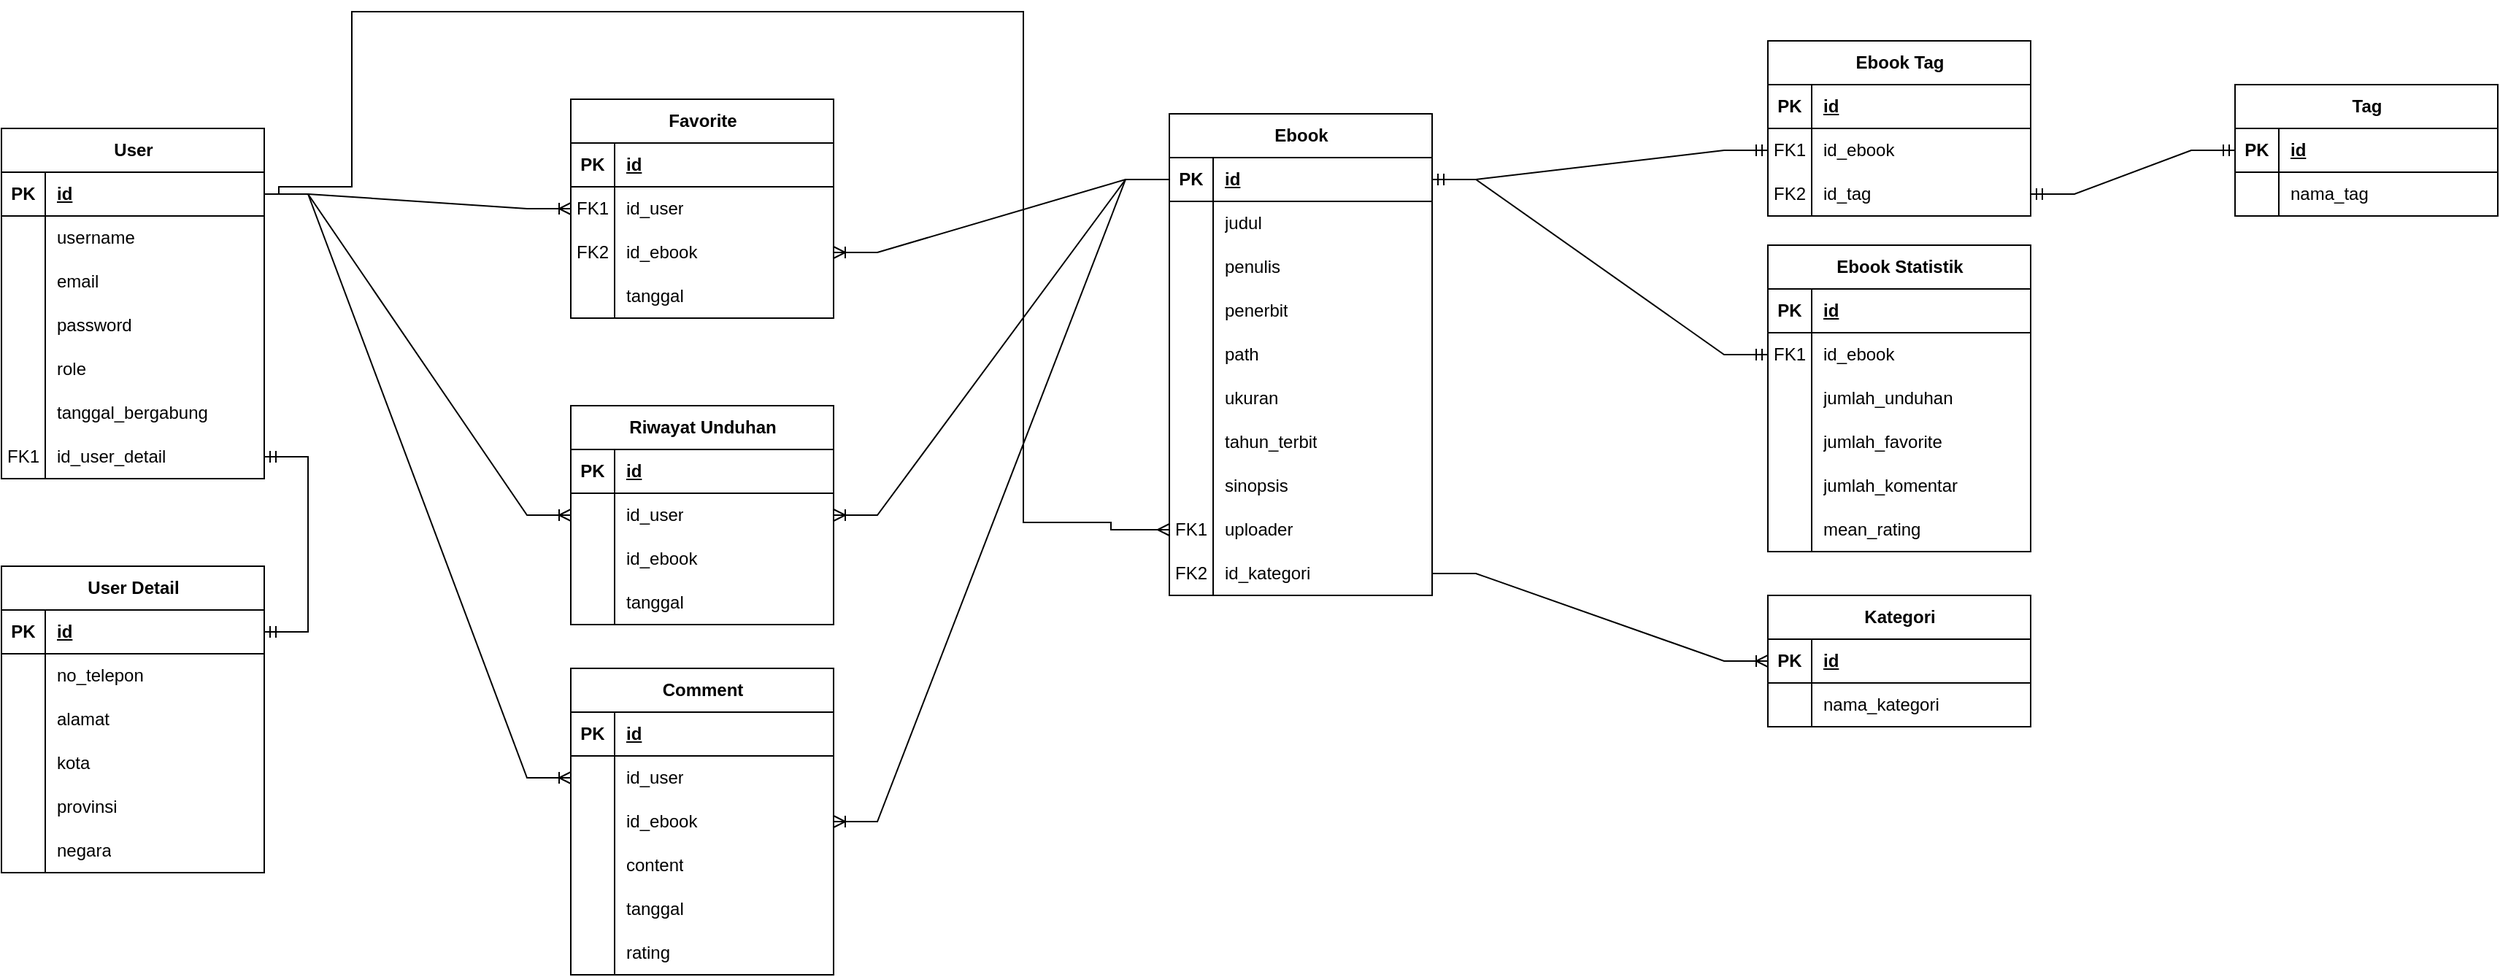 <mxfile version="24.2.1" type="github">
  <diagram id="R2lEEEUBdFMjLlhIrx00" name="Page-1">
    <mxGraphModel dx="2736" dy="903" grid="1" gridSize="10" guides="1" tooltips="1" connect="1" arrows="1" fold="1" page="1" pageScale="1" pageWidth="850" pageHeight="1100" math="0" shadow="0" extFonts="Permanent Marker^https://fonts.googleapis.com/css?family=Permanent+Marker">
      <root>
        <mxCell id="0" />
        <mxCell id="1" parent="0" />
        <mxCell id="48xIx6ejgMa-av1UQ_Za-1" value="Ebook" style="shape=table;startSize=30;container=1;collapsible=1;childLayout=tableLayout;fixedRows=1;rowLines=0;fontStyle=1;align=center;resizeLast=1;html=1;" parent="1" vertex="1">
          <mxGeometry x="350" y="240" width="180" height="330" as="geometry">
            <mxRectangle x="180" y="420" width="70" height="30" as="alternateBounds" />
          </mxGeometry>
        </mxCell>
        <mxCell id="48xIx6ejgMa-av1UQ_Za-2" value="" style="shape=tableRow;horizontal=0;startSize=0;swimlaneHead=0;swimlaneBody=0;fillColor=none;collapsible=0;dropTarget=0;points=[[0,0.5],[1,0.5]];portConstraint=eastwest;top=0;left=0;right=0;bottom=1;" parent="48xIx6ejgMa-av1UQ_Za-1" vertex="1">
          <mxGeometry y="30" width="180" height="30" as="geometry" />
        </mxCell>
        <mxCell id="48xIx6ejgMa-av1UQ_Za-3" value="PK" style="shape=partialRectangle;connectable=0;fillColor=none;top=0;left=0;bottom=0;right=0;fontStyle=1;overflow=hidden;whiteSpace=wrap;html=1;" parent="48xIx6ejgMa-av1UQ_Za-2" vertex="1">
          <mxGeometry width="30" height="30" as="geometry">
            <mxRectangle width="30" height="30" as="alternateBounds" />
          </mxGeometry>
        </mxCell>
        <mxCell id="48xIx6ejgMa-av1UQ_Za-4" value="id" style="shape=partialRectangle;connectable=0;fillColor=none;top=0;left=0;bottom=0;right=0;align=left;spacingLeft=6;fontStyle=5;overflow=hidden;whiteSpace=wrap;html=1;" parent="48xIx6ejgMa-av1UQ_Za-2" vertex="1">
          <mxGeometry x="30" width="150" height="30" as="geometry">
            <mxRectangle width="150" height="30" as="alternateBounds" />
          </mxGeometry>
        </mxCell>
        <mxCell id="48xIx6ejgMa-av1UQ_Za-5" value="" style="shape=tableRow;horizontal=0;startSize=0;swimlaneHead=0;swimlaneBody=0;fillColor=none;collapsible=0;dropTarget=0;points=[[0,0.5],[1,0.5]];portConstraint=eastwest;top=0;left=0;right=0;bottom=0;" parent="48xIx6ejgMa-av1UQ_Za-1" vertex="1">
          <mxGeometry y="60" width="180" height="30" as="geometry" />
        </mxCell>
        <mxCell id="48xIx6ejgMa-av1UQ_Za-6" value="" style="shape=partialRectangle;connectable=0;fillColor=none;top=0;left=0;bottom=0;right=0;editable=1;overflow=hidden;whiteSpace=wrap;html=1;" parent="48xIx6ejgMa-av1UQ_Za-5" vertex="1">
          <mxGeometry width="30" height="30" as="geometry">
            <mxRectangle width="30" height="30" as="alternateBounds" />
          </mxGeometry>
        </mxCell>
        <mxCell id="48xIx6ejgMa-av1UQ_Za-7" value="judul" style="shape=partialRectangle;connectable=0;fillColor=none;top=0;left=0;bottom=0;right=0;align=left;spacingLeft=6;overflow=hidden;whiteSpace=wrap;html=1;" parent="48xIx6ejgMa-av1UQ_Za-5" vertex="1">
          <mxGeometry x="30" width="150" height="30" as="geometry">
            <mxRectangle width="150" height="30" as="alternateBounds" />
          </mxGeometry>
        </mxCell>
        <mxCell id="48xIx6ejgMa-av1UQ_Za-8" value="" style="shape=tableRow;horizontal=0;startSize=0;swimlaneHead=0;swimlaneBody=0;fillColor=none;collapsible=0;dropTarget=0;points=[[0,0.5],[1,0.5]];portConstraint=eastwest;top=0;left=0;right=0;bottom=0;" parent="48xIx6ejgMa-av1UQ_Za-1" vertex="1">
          <mxGeometry y="90" width="180" height="30" as="geometry" />
        </mxCell>
        <mxCell id="48xIx6ejgMa-av1UQ_Za-9" value="" style="shape=partialRectangle;connectable=0;fillColor=none;top=0;left=0;bottom=0;right=0;editable=1;overflow=hidden;whiteSpace=wrap;html=1;" parent="48xIx6ejgMa-av1UQ_Za-8" vertex="1">
          <mxGeometry width="30" height="30" as="geometry">
            <mxRectangle width="30" height="30" as="alternateBounds" />
          </mxGeometry>
        </mxCell>
        <mxCell id="48xIx6ejgMa-av1UQ_Za-10" value="penulis" style="shape=partialRectangle;connectable=0;fillColor=none;top=0;left=0;bottom=0;right=0;align=left;spacingLeft=6;overflow=hidden;whiteSpace=wrap;html=1;" parent="48xIx6ejgMa-av1UQ_Za-8" vertex="1">
          <mxGeometry x="30" width="150" height="30" as="geometry">
            <mxRectangle width="150" height="30" as="alternateBounds" />
          </mxGeometry>
        </mxCell>
        <mxCell id="48xIx6ejgMa-av1UQ_Za-11" value="" style="shape=tableRow;horizontal=0;startSize=0;swimlaneHead=0;swimlaneBody=0;fillColor=none;collapsible=0;dropTarget=0;points=[[0,0.5],[1,0.5]];portConstraint=eastwest;top=0;left=0;right=0;bottom=0;" parent="48xIx6ejgMa-av1UQ_Za-1" vertex="1">
          <mxGeometry y="120" width="180" height="30" as="geometry" />
        </mxCell>
        <mxCell id="48xIx6ejgMa-av1UQ_Za-12" value="" style="shape=partialRectangle;connectable=0;fillColor=none;top=0;left=0;bottom=0;right=0;editable=1;overflow=hidden;whiteSpace=wrap;html=1;" parent="48xIx6ejgMa-av1UQ_Za-11" vertex="1">
          <mxGeometry width="30" height="30" as="geometry">
            <mxRectangle width="30" height="30" as="alternateBounds" />
          </mxGeometry>
        </mxCell>
        <mxCell id="48xIx6ejgMa-av1UQ_Za-13" value="penerbit" style="shape=partialRectangle;connectable=0;fillColor=none;top=0;left=0;bottom=0;right=0;align=left;spacingLeft=6;overflow=hidden;whiteSpace=wrap;html=1;" parent="48xIx6ejgMa-av1UQ_Za-11" vertex="1">
          <mxGeometry x="30" width="150" height="30" as="geometry">
            <mxRectangle width="150" height="30" as="alternateBounds" />
          </mxGeometry>
        </mxCell>
        <mxCell id="48xIx6ejgMa-av1UQ_Za-14" value="" style="shape=tableRow;horizontal=0;startSize=0;swimlaneHead=0;swimlaneBody=0;fillColor=none;collapsible=0;dropTarget=0;points=[[0,0.5],[1,0.5]];portConstraint=eastwest;top=0;left=0;right=0;bottom=0;" parent="48xIx6ejgMa-av1UQ_Za-1" vertex="1">
          <mxGeometry y="150" width="180" height="30" as="geometry" />
        </mxCell>
        <mxCell id="48xIx6ejgMa-av1UQ_Za-15" value="" style="shape=partialRectangle;connectable=0;fillColor=none;top=0;left=0;bottom=0;right=0;editable=1;overflow=hidden;whiteSpace=wrap;html=1;" parent="48xIx6ejgMa-av1UQ_Za-14" vertex="1">
          <mxGeometry width="30" height="30" as="geometry">
            <mxRectangle width="30" height="30" as="alternateBounds" />
          </mxGeometry>
        </mxCell>
        <mxCell id="48xIx6ejgMa-av1UQ_Za-16" value="path" style="shape=partialRectangle;connectable=0;fillColor=none;top=0;left=0;bottom=0;right=0;align=left;spacingLeft=6;overflow=hidden;whiteSpace=wrap;html=1;" parent="48xIx6ejgMa-av1UQ_Za-14" vertex="1">
          <mxGeometry x="30" width="150" height="30" as="geometry">
            <mxRectangle width="150" height="30" as="alternateBounds" />
          </mxGeometry>
        </mxCell>
        <mxCell id="48xIx6ejgMa-av1UQ_Za-17" value="" style="shape=tableRow;horizontal=0;startSize=0;swimlaneHead=0;swimlaneBody=0;fillColor=none;collapsible=0;dropTarget=0;points=[[0,0.5],[1,0.5]];portConstraint=eastwest;top=0;left=0;right=0;bottom=0;" parent="48xIx6ejgMa-av1UQ_Za-1" vertex="1">
          <mxGeometry y="180" width="180" height="30" as="geometry" />
        </mxCell>
        <mxCell id="48xIx6ejgMa-av1UQ_Za-18" value="" style="shape=partialRectangle;connectable=0;fillColor=none;top=0;left=0;bottom=0;right=0;editable=1;overflow=hidden;whiteSpace=wrap;html=1;" parent="48xIx6ejgMa-av1UQ_Za-17" vertex="1">
          <mxGeometry width="30" height="30" as="geometry">
            <mxRectangle width="30" height="30" as="alternateBounds" />
          </mxGeometry>
        </mxCell>
        <mxCell id="48xIx6ejgMa-av1UQ_Za-19" value="ukuran" style="shape=partialRectangle;connectable=0;fillColor=none;top=0;left=0;bottom=0;right=0;align=left;spacingLeft=6;overflow=hidden;whiteSpace=wrap;html=1;" parent="48xIx6ejgMa-av1UQ_Za-17" vertex="1">
          <mxGeometry x="30" width="150" height="30" as="geometry">
            <mxRectangle width="150" height="30" as="alternateBounds" />
          </mxGeometry>
        </mxCell>
        <mxCell id="48xIx6ejgMa-av1UQ_Za-20" value="" style="shape=tableRow;horizontal=0;startSize=0;swimlaneHead=0;swimlaneBody=0;fillColor=none;collapsible=0;dropTarget=0;points=[[0,0.5],[1,0.5]];portConstraint=eastwest;top=0;left=0;right=0;bottom=0;" parent="48xIx6ejgMa-av1UQ_Za-1" vertex="1">
          <mxGeometry y="210" width="180" height="30" as="geometry" />
        </mxCell>
        <mxCell id="48xIx6ejgMa-av1UQ_Za-21" value="" style="shape=partialRectangle;connectable=0;fillColor=none;top=0;left=0;bottom=0;right=0;editable=1;overflow=hidden;whiteSpace=wrap;html=1;" parent="48xIx6ejgMa-av1UQ_Za-20" vertex="1">
          <mxGeometry width="30" height="30" as="geometry">
            <mxRectangle width="30" height="30" as="alternateBounds" />
          </mxGeometry>
        </mxCell>
        <mxCell id="48xIx6ejgMa-av1UQ_Za-22" value="tahun_terbit" style="shape=partialRectangle;connectable=0;fillColor=none;top=0;left=0;bottom=0;right=0;align=left;spacingLeft=6;overflow=hidden;whiteSpace=wrap;html=1;" parent="48xIx6ejgMa-av1UQ_Za-20" vertex="1">
          <mxGeometry x="30" width="150" height="30" as="geometry">
            <mxRectangle width="150" height="30" as="alternateBounds" />
          </mxGeometry>
        </mxCell>
        <mxCell id="48xIx6ejgMa-av1UQ_Za-29" value="" style="shape=tableRow;horizontal=0;startSize=0;swimlaneHead=0;swimlaneBody=0;fillColor=none;collapsible=0;dropTarget=0;points=[[0,0.5],[1,0.5]];portConstraint=eastwest;top=0;left=0;right=0;bottom=0;" parent="48xIx6ejgMa-av1UQ_Za-1" vertex="1">
          <mxGeometry y="240" width="180" height="30" as="geometry" />
        </mxCell>
        <mxCell id="48xIx6ejgMa-av1UQ_Za-30" value="" style="shape=partialRectangle;connectable=0;fillColor=none;top=0;left=0;bottom=0;right=0;editable=1;overflow=hidden;whiteSpace=wrap;html=1;" parent="48xIx6ejgMa-av1UQ_Za-29" vertex="1">
          <mxGeometry width="30" height="30" as="geometry">
            <mxRectangle width="30" height="30" as="alternateBounds" />
          </mxGeometry>
        </mxCell>
        <mxCell id="48xIx6ejgMa-av1UQ_Za-31" value="sinopsis" style="shape=partialRectangle;connectable=0;fillColor=none;top=0;left=0;bottom=0;right=0;align=left;spacingLeft=6;overflow=hidden;whiteSpace=wrap;html=1;" parent="48xIx6ejgMa-av1UQ_Za-29" vertex="1">
          <mxGeometry x="30" width="150" height="30" as="geometry">
            <mxRectangle width="150" height="30" as="alternateBounds" />
          </mxGeometry>
        </mxCell>
        <mxCell id="48xIx6ejgMa-av1UQ_Za-74" value="" style="shape=tableRow;horizontal=0;startSize=0;swimlaneHead=0;swimlaneBody=0;fillColor=none;collapsible=0;dropTarget=0;points=[[0,0.5],[1,0.5]];portConstraint=eastwest;top=0;left=0;right=0;bottom=0;" parent="48xIx6ejgMa-av1UQ_Za-1" vertex="1">
          <mxGeometry y="270" width="180" height="30" as="geometry" />
        </mxCell>
        <mxCell id="48xIx6ejgMa-av1UQ_Za-75" value="FK1" style="shape=partialRectangle;connectable=0;fillColor=none;top=0;left=0;bottom=0;right=0;editable=1;overflow=hidden;whiteSpace=wrap;html=1;" parent="48xIx6ejgMa-av1UQ_Za-74" vertex="1">
          <mxGeometry width="30" height="30" as="geometry">
            <mxRectangle width="30" height="30" as="alternateBounds" />
          </mxGeometry>
        </mxCell>
        <mxCell id="48xIx6ejgMa-av1UQ_Za-76" value="uploader" style="shape=partialRectangle;connectable=0;fillColor=none;top=0;left=0;bottom=0;right=0;align=left;spacingLeft=6;overflow=hidden;whiteSpace=wrap;html=1;" parent="48xIx6ejgMa-av1UQ_Za-74" vertex="1">
          <mxGeometry x="30" width="150" height="30" as="geometry">
            <mxRectangle width="150" height="30" as="alternateBounds" />
          </mxGeometry>
        </mxCell>
        <mxCell id="48xIx6ejgMa-av1UQ_Za-23" value="" style="shape=tableRow;horizontal=0;startSize=0;swimlaneHead=0;swimlaneBody=0;fillColor=none;collapsible=0;dropTarget=0;points=[[0,0.5],[1,0.5]];portConstraint=eastwest;top=0;left=0;right=0;bottom=0;" parent="48xIx6ejgMa-av1UQ_Za-1" vertex="1">
          <mxGeometry y="300" width="180" height="30" as="geometry" />
        </mxCell>
        <mxCell id="48xIx6ejgMa-av1UQ_Za-24" value="FK2" style="shape=partialRectangle;connectable=0;fillColor=none;top=0;left=0;bottom=0;right=0;editable=1;overflow=hidden;whiteSpace=wrap;html=1;" parent="48xIx6ejgMa-av1UQ_Za-23" vertex="1">
          <mxGeometry width="30" height="30" as="geometry">
            <mxRectangle width="30" height="30" as="alternateBounds" />
          </mxGeometry>
        </mxCell>
        <mxCell id="48xIx6ejgMa-av1UQ_Za-25" value="id_kategori" style="shape=partialRectangle;connectable=0;fillColor=none;top=0;left=0;bottom=0;right=0;align=left;spacingLeft=6;overflow=hidden;whiteSpace=wrap;html=1;" parent="48xIx6ejgMa-av1UQ_Za-23" vertex="1">
          <mxGeometry x="30" width="150" height="30" as="geometry">
            <mxRectangle width="150" height="30" as="alternateBounds" />
          </mxGeometry>
        </mxCell>
        <mxCell id="48xIx6ejgMa-av1UQ_Za-32" value="Kategori" style="shape=table;startSize=30;container=1;collapsible=1;childLayout=tableLayout;fixedRows=1;rowLines=0;fontStyle=1;align=center;resizeLast=1;html=1;" parent="1" vertex="1">
          <mxGeometry x="760" y="570" width="180" height="90" as="geometry" />
        </mxCell>
        <mxCell id="48xIx6ejgMa-av1UQ_Za-33" value="" style="shape=tableRow;horizontal=0;startSize=0;swimlaneHead=0;swimlaneBody=0;fillColor=none;collapsible=0;dropTarget=0;points=[[0,0.5],[1,0.5]];portConstraint=eastwest;top=0;left=0;right=0;bottom=1;" parent="48xIx6ejgMa-av1UQ_Za-32" vertex="1">
          <mxGeometry y="30" width="180" height="30" as="geometry" />
        </mxCell>
        <mxCell id="48xIx6ejgMa-av1UQ_Za-34" value="PK" style="shape=partialRectangle;connectable=0;fillColor=none;top=0;left=0;bottom=0;right=0;fontStyle=1;overflow=hidden;whiteSpace=wrap;html=1;" parent="48xIx6ejgMa-av1UQ_Za-33" vertex="1">
          <mxGeometry width="30" height="30" as="geometry">
            <mxRectangle width="30" height="30" as="alternateBounds" />
          </mxGeometry>
        </mxCell>
        <mxCell id="48xIx6ejgMa-av1UQ_Za-35" value="id" style="shape=partialRectangle;connectable=0;fillColor=none;top=0;left=0;bottom=0;right=0;align=left;spacingLeft=6;fontStyle=5;overflow=hidden;whiteSpace=wrap;html=1;" parent="48xIx6ejgMa-av1UQ_Za-33" vertex="1">
          <mxGeometry x="30" width="150" height="30" as="geometry">
            <mxRectangle width="150" height="30" as="alternateBounds" />
          </mxGeometry>
        </mxCell>
        <mxCell id="48xIx6ejgMa-av1UQ_Za-36" value="" style="shape=tableRow;horizontal=0;startSize=0;swimlaneHead=0;swimlaneBody=0;fillColor=none;collapsible=0;dropTarget=0;points=[[0,0.5],[1,0.5]];portConstraint=eastwest;top=0;left=0;right=0;bottom=0;" parent="48xIx6ejgMa-av1UQ_Za-32" vertex="1">
          <mxGeometry y="60" width="180" height="30" as="geometry" />
        </mxCell>
        <mxCell id="48xIx6ejgMa-av1UQ_Za-37" value="" style="shape=partialRectangle;connectable=0;fillColor=none;top=0;left=0;bottom=0;right=0;editable=1;overflow=hidden;whiteSpace=wrap;html=1;" parent="48xIx6ejgMa-av1UQ_Za-36" vertex="1">
          <mxGeometry width="30" height="30" as="geometry">
            <mxRectangle width="30" height="30" as="alternateBounds" />
          </mxGeometry>
        </mxCell>
        <mxCell id="48xIx6ejgMa-av1UQ_Za-38" value="nama_kategori" style="shape=partialRectangle;connectable=0;fillColor=none;top=0;left=0;bottom=0;right=0;align=left;spacingLeft=6;overflow=hidden;whiteSpace=wrap;html=1;" parent="48xIx6ejgMa-av1UQ_Za-36" vertex="1">
          <mxGeometry x="30" width="150" height="30" as="geometry">
            <mxRectangle width="150" height="30" as="alternateBounds" />
          </mxGeometry>
        </mxCell>
        <mxCell id="48xIx6ejgMa-av1UQ_Za-57" value="Tag" style="shape=table;startSize=30;container=1;collapsible=1;childLayout=tableLayout;fixedRows=1;rowLines=0;fontStyle=1;align=center;resizeLast=1;html=1;" parent="1" vertex="1">
          <mxGeometry x="1080" y="220" width="180" height="90" as="geometry" />
        </mxCell>
        <mxCell id="48xIx6ejgMa-av1UQ_Za-58" value="" style="shape=tableRow;horizontal=0;startSize=0;swimlaneHead=0;swimlaneBody=0;fillColor=none;collapsible=0;dropTarget=0;points=[[0,0.5],[1,0.5]];portConstraint=eastwest;top=0;left=0;right=0;bottom=1;" parent="48xIx6ejgMa-av1UQ_Za-57" vertex="1">
          <mxGeometry y="30" width="180" height="30" as="geometry" />
        </mxCell>
        <mxCell id="48xIx6ejgMa-av1UQ_Za-59" value="PK" style="shape=partialRectangle;connectable=0;fillColor=none;top=0;left=0;bottom=0;right=0;fontStyle=1;overflow=hidden;whiteSpace=wrap;html=1;" parent="48xIx6ejgMa-av1UQ_Za-58" vertex="1">
          <mxGeometry width="30" height="30" as="geometry">
            <mxRectangle width="30" height="30" as="alternateBounds" />
          </mxGeometry>
        </mxCell>
        <mxCell id="48xIx6ejgMa-av1UQ_Za-60" value="id" style="shape=partialRectangle;connectable=0;fillColor=none;top=0;left=0;bottom=0;right=0;align=left;spacingLeft=6;fontStyle=5;overflow=hidden;whiteSpace=wrap;html=1;" parent="48xIx6ejgMa-av1UQ_Za-58" vertex="1">
          <mxGeometry x="30" width="150" height="30" as="geometry">
            <mxRectangle width="150" height="30" as="alternateBounds" />
          </mxGeometry>
        </mxCell>
        <mxCell id="48xIx6ejgMa-av1UQ_Za-61" value="" style="shape=tableRow;horizontal=0;startSize=0;swimlaneHead=0;swimlaneBody=0;fillColor=none;collapsible=0;dropTarget=0;points=[[0,0.5],[1,0.5]];portConstraint=eastwest;top=0;left=0;right=0;bottom=0;" parent="48xIx6ejgMa-av1UQ_Za-57" vertex="1">
          <mxGeometry y="60" width="180" height="30" as="geometry" />
        </mxCell>
        <mxCell id="48xIx6ejgMa-av1UQ_Za-62" value="" style="shape=partialRectangle;connectable=0;fillColor=none;top=0;left=0;bottom=0;right=0;editable=1;overflow=hidden;whiteSpace=wrap;html=1;" parent="48xIx6ejgMa-av1UQ_Za-61" vertex="1">
          <mxGeometry width="30" height="30" as="geometry">
            <mxRectangle width="30" height="30" as="alternateBounds" />
          </mxGeometry>
        </mxCell>
        <mxCell id="48xIx6ejgMa-av1UQ_Za-63" value="nama_tag" style="shape=partialRectangle;connectable=0;fillColor=none;top=0;left=0;bottom=0;right=0;align=left;spacingLeft=6;overflow=hidden;whiteSpace=wrap;html=1;" parent="48xIx6ejgMa-av1UQ_Za-61" vertex="1">
          <mxGeometry x="30" width="150" height="30" as="geometry">
            <mxRectangle width="150" height="30" as="alternateBounds" />
          </mxGeometry>
        </mxCell>
        <mxCell id="48xIx6ejgMa-av1UQ_Za-64" value="Ebook Tag" style="shape=table;startSize=30;container=1;collapsible=1;childLayout=tableLayout;fixedRows=1;rowLines=0;fontStyle=1;align=center;resizeLast=1;html=1;" parent="1" vertex="1">
          <mxGeometry x="760" y="190" width="180" height="120" as="geometry" />
        </mxCell>
        <mxCell id="48xIx6ejgMa-av1UQ_Za-65" value="" style="shape=tableRow;horizontal=0;startSize=0;swimlaneHead=0;swimlaneBody=0;fillColor=none;collapsible=0;dropTarget=0;points=[[0,0.5],[1,0.5]];portConstraint=eastwest;top=0;left=0;right=0;bottom=1;" parent="48xIx6ejgMa-av1UQ_Za-64" vertex="1">
          <mxGeometry y="30" width="180" height="30" as="geometry" />
        </mxCell>
        <mxCell id="48xIx6ejgMa-av1UQ_Za-66" value="PK" style="shape=partialRectangle;connectable=0;fillColor=none;top=0;left=0;bottom=0;right=0;fontStyle=1;overflow=hidden;whiteSpace=wrap;html=1;" parent="48xIx6ejgMa-av1UQ_Za-65" vertex="1">
          <mxGeometry width="30" height="30" as="geometry">
            <mxRectangle width="30" height="30" as="alternateBounds" />
          </mxGeometry>
        </mxCell>
        <mxCell id="48xIx6ejgMa-av1UQ_Za-67" value="id" style="shape=partialRectangle;connectable=0;fillColor=none;top=0;left=0;bottom=0;right=0;align=left;spacingLeft=6;fontStyle=5;overflow=hidden;whiteSpace=wrap;html=1;" parent="48xIx6ejgMa-av1UQ_Za-65" vertex="1">
          <mxGeometry x="30" width="150" height="30" as="geometry">
            <mxRectangle width="150" height="30" as="alternateBounds" />
          </mxGeometry>
        </mxCell>
        <mxCell id="48xIx6ejgMa-av1UQ_Za-68" value="" style="shape=tableRow;horizontal=0;startSize=0;swimlaneHead=0;swimlaneBody=0;fillColor=none;collapsible=0;dropTarget=0;points=[[0,0.5],[1,0.5]];portConstraint=eastwest;top=0;left=0;right=0;bottom=0;" parent="48xIx6ejgMa-av1UQ_Za-64" vertex="1">
          <mxGeometry y="60" width="180" height="30" as="geometry" />
        </mxCell>
        <mxCell id="48xIx6ejgMa-av1UQ_Za-69" value="FK1" style="shape=partialRectangle;connectable=0;fillColor=none;top=0;left=0;bottom=0;right=0;editable=1;overflow=hidden;whiteSpace=wrap;html=1;" parent="48xIx6ejgMa-av1UQ_Za-68" vertex="1">
          <mxGeometry width="30" height="30" as="geometry">
            <mxRectangle width="30" height="30" as="alternateBounds" />
          </mxGeometry>
        </mxCell>
        <mxCell id="48xIx6ejgMa-av1UQ_Za-70" value="id_ebook" style="shape=partialRectangle;connectable=0;fillColor=none;top=0;left=0;bottom=0;right=0;align=left;spacingLeft=6;overflow=hidden;whiteSpace=wrap;html=1;" parent="48xIx6ejgMa-av1UQ_Za-68" vertex="1">
          <mxGeometry x="30" width="150" height="30" as="geometry">
            <mxRectangle width="150" height="30" as="alternateBounds" />
          </mxGeometry>
        </mxCell>
        <mxCell id="48xIx6ejgMa-av1UQ_Za-71" value="" style="shape=tableRow;horizontal=0;startSize=0;swimlaneHead=0;swimlaneBody=0;fillColor=none;collapsible=0;dropTarget=0;points=[[0,0.5],[1,0.5]];portConstraint=eastwest;top=0;left=0;right=0;bottom=0;" parent="48xIx6ejgMa-av1UQ_Za-64" vertex="1">
          <mxGeometry y="90" width="180" height="30" as="geometry" />
        </mxCell>
        <mxCell id="48xIx6ejgMa-av1UQ_Za-72" value="FK2" style="shape=partialRectangle;connectable=0;fillColor=none;top=0;left=0;bottom=0;right=0;editable=1;overflow=hidden;whiteSpace=wrap;html=1;" parent="48xIx6ejgMa-av1UQ_Za-71" vertex="1">
          <mxGeometry width="30" height="30" as="geometry">
            <mxRectangle width="30" height="30" as="alternateBounds" />
          </mxGeometry>
        </mxCell>
        <mxCell id="48xIx6ejgMa-av1UQ_Za-73" value="id_tag" style="shape=partialRectangle;connectable=0;fillColor=none;top=0;left=0;bottom=0;right=0;align=left;spacingLeft=6;overflow=hidden;whiteSpace=wrap;html=1;" parent="48xIx6ejgMa-av1UQ_Za-71" vertex="1">
          <mxGeometry x="30" width="150" height="30" as="geometry">
            <mxRectangle width="150" height="30" as="alternateBounds" />
          </mxGeometry>
        </mxCell>
        <mxCell id="48xIx6ejgMa-av1UQ_Za-77" value="Favorite" style="shape=table;startSize=30;container=1;collapsible=1;childLayout=tableLayout;fixedRows=1;rowLines=0;fontStyle=1;align=center;resizeLast=1;html=1;" parent="1" vertex="1">
          <mxGeometry x="-60" y="230" width="180" height="150" as="geometry" />
        </mxCell>
        <mxCell id="48xIx6ejgMa-av1UQ_Za-78" value="" style="shape=tableRow;horizontal=0;startSize=0;swimlaneHead=0;swimlaneBody=0;fillColor=none;collapsible=0;dropTarget=0;points=[[0,0.5],[1,0.5]];portConstraint=eastwest;top=0;left=0;right=0;bottom=1;" parent="48xIx6ejgMa-av1UQ_Za-77" vertex="1">
          <mxGeometry y="30" width="180" height="30" as="geometry" />
        </mxCell>
        <mxCell id="48xIx6ejgMa-av1UQ_Za-79" value="PK" style="shape=partialRectangle;connectable=0;fillColor=none;top=0;left=0;bottom=0;right=0;fontStyle=1;overflow=hidden;whiteSpace=wrap;html=1;" parent="48xIx6ejgMa-av1UQ_Za-78" vertex="1">
          <mxGeometry width="30" height="30" as="geometry">
            <mxRectangle width="30" height="30" as="alternateBounds" />
          </mxGeometry>
        </mxCell>
        <mxCell id="48xIx6ejgMa-av1UQ_Za-80" value="id" style="shape=partialRectangle;connectable=0;fillColor=none;top=0;left=0;bottom=0;right=0;align=left;spacingLeft=6;fontStyle=5;overflow=hidden;whiteSpace=wrap;html=1;" parent="48xIx6ejgMa-av1UQ_Za-78" vertex="1">
          <mxGeometry x="30" width="150" height="30" as="geometry">
            <mxRectangle width="150" height="30" as="alternateBounds" />
          </mxGeometry>
        </mxCell>
        <mxCell id="48xIx6ejgMa-av1UQ_Za-81" value="" style="shape=tableRow;horizontal=0;startSize=0;swimlaneHead=0;swimlaneBody=0;fillColor=none;collapsible=0;dropTarget=0;points=[[0,0.5],[1,0.5]];portConstraint=eastwest;top=0;left=0;right=0;bottom=0;" parent="48xIx6ejgMa-av1UQ_Za-77" vertex="1">
          <mxGeometry y="60" width="180" height="30" as="geometry" />
        </mxCell>
        <mxCell id="48xIx6ejgMa-av1UQ_Za-82" value="FK1" style="shape=partialRectangle;connectable=0;fillColor=none;top=0;left=0;bottom=0;right=0;editable=1;overflow=hidden;whiteSpace=wrap;html=1;" parent="48xIx6ejgMa-av1UQ_Za-81" vertex="1">
          <mxGeometry width="30" height="30" as="geometry">
            <mxRectangle width="30" height="30" as="alternateBounds" />
          </mxGeometry>
        </mxCell>
        <mxCell id="48xIx6ejgMa-av1UQ_Za-83" value="id_user" style="shape=partialRectangle;connectable=0;fillColor=none;top=0;left=0;bottom=0;right=0;align=left;spacingLeft=6;overflow=hidden;whiteSpace=wrap;html=1;" parent="48xIx6ejgMa-av1UQ_Za-81" vertex="1">
          <mxGeometry x="30" width="150" height="30" as="geometry">
            <mxRectangle width="150" height="30" as="alternateBounds" />
          </mxGeometry>
        </mxCell>
        <mxCell id="48xIx6ejgMa-av1UQ_Za-84" value="" style="shape=tableRow;horizontal=0;startSize=0;swimlaneHead=0;swimlaneBody=0;fillColor=none;collapsible=0;dropTarget=0;points=[[0,0.5],[1,0.5]];portConstraint=eastwest;top=0;left=0;right=0;bottom=0;" parent="48xIx6ejgMa-av1UQ_Za-77" vertex="1">
          <mxGeometry y="90" width="180" height="30" as="geometry" />
        </mxCell>
        <mxCell id="48xIx6ejgMa-av1UQ_Za-85" value="FK2" style="shape=partialRectangle;connectable=0;fillColor=none;top=0;left=0;bottom=0;right=0;editable=1;overflow=hidden;whiteSpace=wrap;html=1;" parent="48xIx6ejgMa-av1UQ_Za-84" vertex="1">
          <mxGeometry width="30" height="30" as="geometry">
            <mxRectangle width="30" height="30" as="alternateBounds" />
          </mxGeometry>
        </mxCell>
        <mxCell id="48xIx6ejgMa-av1UQ_Za-86" value="id_ebook" style="shape=partialRectangle;connectable=0;fillColor=none;top=0;left=0;bottom=0;right=0;align=left;spacingLeft=6;overflow=hidden;whiteSpace=wrap;html=1;" parent="48xIx6ejgMa-av1UQ_Za-84" vertex="1">
          <mxGeometry x="30" width="150" height="30" as="geometry">
            <mxRectangle width="150" height="30" as="alternateBounds" />
          </mxGeometry>
        </mxCell>
        <mxCell id="48xIx6ejgMa-av1UQ_Za-87" value="" style="shape=tableRow;horizontal=0;startSize=0;swimlaneHead=0;swimlaneBody=0;fillColor=none;collapsible=0;dropTarget=0;points=[[0,0.5],[1,0.5]];portConstraint=eastwest;top=0;left=0;right=0;bottom=0;" parent="48xIx6ejgMa-av1UQ_Za-77" vertex="1">
          <mxGeometry y="120" width="180" height="30" as="geometry" />
        </mxCell>
        <mxCell id="48xIx6ejgMa-av1UQ_Za-88" value="" style="shape=partialRectangle;connectable=0;fillColor=none;top=0;left=0;bottom=0;right=0;editable=1;overflow=hidden;whiteSpace=wrap;html=1;" parent="48xIx6ejgMa-av1UQ_Za-87" vertex="1">
          <mxGeometry width="30" height="30" as="geometry">
            <mxRectangle width="30" height="30" as="alternateBounds" />
          </mxGeometry>
        </mxCell>
        <mxCell id="48xIx6ejgMa-av1UQ_Za-89" value="tanggal" style="shape=partialRectangle;connectable=0;fillColor=none;top=0;left=0;bottom=0;right=0;align=left;spacingLeft=6;overflow=hidden;whiteSpace=wrap;html=1;" parent="48xIx6ejgMa-av1UQ_Za-87" vertex="1">
          <mxGeometry x="30" width="150" height="30" as="geometry">
            <mxRectangle width="150" height="30" as="alternateBounds" />
          </mxGeometry>
        </mxCell>
        <mxCell id="48xIx6ejgMa-av1UQ_Za-90" value="Ebook Statistik" style="shape=table;startSize=30;container=1;collapsible=1;childLayout=tableLayout;fixedRows=1;rowLines=0;fontStyle=1;align=center;resizeLast=1;html=1;" parent="1" vertex="1">
          <mxGeometry x="760" y="330" width="180" height="210" as="geometry">
            <mxRectangle x="180" y="420" width="70" height="30" as="alternateBounds" />
          </mxGeometry>
        </mxCell>
        <mxCell id="48xIx6ejgMa-av1UQ_Za-91" value="" style="shape=tableRow;horizontal=0;startSize=0;swimlaneHead=0;swimlaneBody=0;fillColor=none;collapsible=0;dropTarget=0;points=[[0,0.5],[1,0.5]];portConstraint=eastwest;top=0;left=0;right=0;bottom=1;" parent="48xIx6ejgMa-av1UQ_Za-90" vertex="1">
          <mxGeometry y="30" width="180" height="30" as="geometry" />
        </mxCell>
        <mxCell id="48xIx6ejgMa-av1UQ_Za-92" value="PK" style="shape=partialRectangle;connectable=0;fillColor=none;top=0;left=0;bottom=0;right=0;fontStyle=1;overflow=hidden;whiteSpace=wrap;html=1;" parent="48xIx6ejgMa-av1UQ_Za-91" vertex="1">
          <mxGeometry width="30" height="30" as="geometry">
            <mxRectangle width="30" height="30" as="alternateBounds" />
          </mxGeometry>
        </mxCell>
        <mxCell id="48xIx6ejgMa-av1UQ_Za-93" value="id" style="shape=partialRectangle;connectable=0;fillColor=none;top=0;left=0;bottom=0;right=0;align=left;spacingLeft=6;fontStyle=5;overflow=hidden;whiteSpace=wrap;html=1;" parent="48xIx6ejgMa-av1UQ_Za-91" vertex="1">
          <mxGeometry x="30" width="150" height="30" as="geometry">
            <mxRectangle width="150" height="30" as="alternateBounds" />
          </mxGeometry>
        </mxCell>
        <mxCell id="48xIx6ejgMa-av1UQ_Za-94" value="" style="shape=tableRow;horizontal=0;startSize=0;swimlaneHead=0;swimlaneBody=0;fillColor=none;collapsible=0;dropTarget=0;points=[[0,0.5],[1,0.5]];portConstraint=eastwest;top=0;left=0;right=0;bottom=0;" parent="48xIx6ejgMa-av1UQ_Za-90" vertex="1">
          <mxGeometry y="60" width="180" height="30" as="geometry" />
        </mxCell>
        <mxCell id="48xIx6ejgMa-av1UQ_Za-95" value="FK1" style="shape=partialRectangle;connectable=0;fillColor=none;top=0;left=0;bottom=0;right=0;editable=1;overflow=hidden;whiteSpace=wrap;html=1;" parent="48xIx6ejgMa-av1UQ_Za-94" vertex="1">
          <mxGeometry width="30" height="30" as="geometry">
            <mxRectangle width="30" height="30" as="alternateBounds" />
          </mxGeometry>
        </mxCell>
        <mxCell id="48xIx6ejgMa-av1UQ_Za-96" value="id_ebook" style="shape=partialRectangle;connectable=0;fillColor=none;top=0;left=0;bottom=0;right=0;align=left;spacingLeft=6;overflow=hidden;whiteSpace=wrap;html=1;" parent="48xIx6ejgMa-av1UQ_Za-94" vertex="1">
          <mxGeometry x="30" width="150" height="30" as="geometry">
            <mxRectangle width="150" height="30" as="alternateBounds" />
          </mxGeometry>
        </mxCell>
        <mxCell id="48xIx6ejgMa-av1UQ_Za-97" value="" style="shape=tableRow;horizontal=0;startSize=0;swimlaneHead=0;swimlaneBody=0;fillColor=none;collapsible=0;dropTarget=0;points=[[0,0.5],[1,0.5]];portConstraint=eastwest;top=0;left=0;right=0;bottom=0;" parent="48xIx6ejgMa-av1UQ_Za-90" vertex="1">
          <mxGeometry y="90" width="180" height="30" as="geometry" />
        </mxCell>
        <mxCell id="48xIx6ejgMa-av1UQ_Za-98" value="" style="shape=partialRectangle;connectable=0;fillColor=none;top=0;left=0;bottom=0;right=0;editable=1;overflow=hidden;whiteSpace=wrap;html=1;" parent="48xIx6ejgMa-av1UQ_Za-97" vertex="1">
          <mxGeometry width="30" height="30" as="geometry">
            <mxRectangle width="30" height="30" as="alternateBounds" />
          </mxGeometry>
        </mxCell>
        <mxCell id="48xIx6ejgMa-av1UQ_Za-99" value="jumlah_unduhan" style="shape=partialRectangle;connectable=0;fillColor=none;top=0;left=0;bottom=0;right=0;align=left;spacingLeft=6;overflow=hidden;whiteSpace=wrap;html=1;" parent="48xIx6ejgMa-av1UQ_Za-97" vertex="1">
          <mxGeometry x="30" width="150" height="30" as="geometry">
            <mxRectangle width="150" height="30" as="alternateBounds" />
          </mxGeometry>
        </mxCell>
        <mxCell id="48xIx6ejgMa-av1UQ_Za-100" value="" style="shape=tableRow;horizontal=0;startSize=0;swimlaneHead=0;swimlaneBody=0;fillColor=none;collapsible=0;dropTarget=0;points=[[0,0.5],[1,0.5]];portConstraint=eastwest;top=0;left=0;right=0;bottom=0;" parent="48xIx6ejgMa-av1UQ_Za-90" vertex="1">
          <mxGeometry y="120" width="180" height="30" as="geometry" />
        </mxCell>
        <mxCell id="48xIx6ejgMa-av1UQ_Za-101" value="" style="shape=partialRectangle;connectable=0;fillColor=none;top=0;left=0;bottom=0;right=0;editable=1;overflow=hidden;whiteSpace=wrap;html=1;" parent="48xIx6ejgMa-av1UQ_Za-100" vertex="1">
          <mxGeometry width="30" height="30" as="geometry">
            <mxRectangle width="30" height="30" as="alternateBounds" />
          </mxGeometry>
        </mxCell>
        <mxCell id="48xIx6ejgMa-av1UQ_Za-102" value="jumlah_favorite" style="shape=partialRectangle;connectable=0;fillColor=none;top=0;left=0;bottom=0;right=0;align=left;spacingLeft=6;overflow=hidden;whiteSpace=wrap;html=1;" parent="48xIx6ejgMa-av1UQ_Za-100" vertex="1">
          <mxGeometry x="30" width="150" height="30" as="geometry">
            <mxRectangle width="150" height="30" as="alternateBounds" />
          </mxGeometry>
        </mxCell>
        <mxCell id="48xIx6ejgMa-av1UQ_Za-103" value="" style="shape=tableRow;horizontal=0;startSize=0;swimlaneHead=0;swimlaneBody=0;fillColor=none;collapsible=0;dropTarget=0;points=[[0,0.5],[1,0.5]];portConstraint=eastwest;top=0;left=0;right=0;bottom=0;" parent="48xIx6ejgMa-av1UQ_Za-90" vertex="1">
          <mxGeometry y="150" width="180" height="30" as="geometry" />
        </mxCell>
        <mxCell id="48xIx6ejgMa-av1UQ_Za-104" value="" style="shape=partialRectangle;connectable=0;fillColor=none;top=0;left=0;bottom=0;right=0;editable=1;overflow=hidden;whiteSpace=wrap;html=1;" parent="48xIx6ejgMa-av1UQ_Za-103" vertex="1">
          <mxGeometry width="30" height="30" as="geometry">
            <mxRectangle width="30" height="30" as="alternateBounds" />
          </mxGeometry>
        </mxCell>
        <mxCell id="48xIx6ejgMa-av1UQ_Za-105" value="jumlah_komentar" style="shape=partialRectangle;connectable=0;fillColor=none;top=0;left=0;bottom=0;right=0;align=left;spacingLeft=6;overflow=hidden;whiteSpace=wrap;html=1;" parent="48xIx6ejgMa-av1UQ_Za-103" vertex="1">
          <mxGeometry x="30" width="150" height="30" as="geometry">
            <mxRectangle width="150" height="30" as="alternateBounds" />
          </mxGeometry>
        </mxCell>
        <mxCell id="48xIx6ejgMa-av1UQ_Za-106" value="" style="shape=tableRow;horizontal=0;startSize=0;swimlaneHead=0;swimlaneBody=0;fillColor=none;collapsible=0;dropTarget=0;points=[[0,0.5],[1,0.5]];portConstraint=eastwest;top=0;left=0;right=0;bottom=0;" parent="48xIx6ejgMa-av1UQ_Za-90" vertex="1">
          <mxGeometry y="180" width="180" height="30" as="geometry" />
        </mxCell>
        <mxCell id="48xIx6ejgMa-av1UQ_Za-107" value="" style="shape=partialRectangle;connectable=0;fillColor=none;top=0;left=0;bottom=0;right=0;editable=1;overflow=hidden;whiteSpace=wrap;html=1;" parent="48xIx6ejgMa-av1UQ_Za-106" vertex="1">
          <mxGeometry width="30" height="30" as="geometry">
            <mxRectangle width="30" height="30" as="alternateBounds" />
          </mxGeometry>
        </mxCell>
        <mxCell id="48xIx6ejgMa-av1UQ_Za-108" value="mean_rating" style="shape=partialRectangle;connectable=0;fillColor=none;top=0;left=0;bottom=0;right=0;align=left;spacingLeft=6;overflow=hidden;whiteSpace=wrap;html=1;" parent="48xIx6ejgMa-av1UQ_Za-106" vertex="1">
          <mxGeometry x="30" width="150" height="30" as="geometry">
            <mxRectangle width="150" height="30" as="alternateBounds" />
          </mxGeometry>
        </mxCell>
        <mxCell id="48xIx6ejgMa-av1UQ_Za-121" value="User" style="shape=table;startSize=30;container=1;collapsible=1;childLayout=tableLayout;fixedRows=1;rowLines=0;fontStyle=1;align=center;resizeLast=1;html=1;" parent="1" vertex="1">
          <mxGeometry x="-450" y="250" width="180" height="240" as="geometry">
            <mxRectangle x="180" y="420" width="70" height="30" as="alternateBounds" />
          </mxGeometry>
        </mxCell>
        <mxCell id="48xIx6ejgMa-av1UQ_Za-122" value="" style="shape=tableRow;horizontal=0;startSize=0;swimlaneHead=0;swimlaneBody=0;fillColor=none;collapsible=0;dropTarget=0;points=[[0,0.5],[1,0.5]];portConstraint=eastwest;top=0;left=0;right=0;bottom=1;" parent="48xIx6ejgMa-av1UQ_Za-121" vertex="1">
          <mxGeometry y="30" width="180" height="30" as="geometry" />
        </mxCell>
        <mxCell id="48xIx6ejgMa-av1UQ_Za-123" value="PK" style="shape=partialRectangle;connectable=0;fillColor=none;top=0;left=0;bottom=0;right=0;fontStyle=1;overflow=hidden;whiteSpace=wrap;html=1;" parent="48xIx6ejgMa-av1UQ_Za-122" vertex="1">
          <mxGeometry width="30" height="30" as="geometry">
            <mxRectangle width="30" height="30" as="alternateBounds" />
          </mxGeometry>
        </mxCell>
        <mxCell id="48xIx6ejgMa-av1UQ_Za-124" value="id" style="shape=partialRectangle;connectable=0;fillColor=none;top=0;left=0;bottom=0;right=0;align=left;spacingLeft=6;fontStyle=5;overflow=hidden;whiteSpace=wrap;html=1;" parent="48xIx6ejgMa-av1UQ_Za-122" vertex="1">
          <mxGeometry x="30" width="150" height="30" as="geometry">
            <mxRectangle width="150" height="30" as="alternateBounds" />
          </mxGeometry>
        </mxCell>
        <mxCell id="48xIx6ejgMa-av1UQ_Za-128" value="" style="shape=tableRow;horizontal=0;startSize=0;swimlaneHead=0;swimlaneBody=0;fillColor=none;collapsible=0;dropTarget=0;points=[[0,0.5],[1,0.5]];portConstraint=eastwest;top=0;left=0;right=0;bottom=0;" parent="48xIx6ejgMa-av1UQ_Za-121" vertex="1">
          <mxGeometry y="60" width="180" height="30" as="geometry" />
        </mxCell>
        <mxCell id="48xIx6ejgMa-av1UQ_Za-129" value="" style="shape=partialRectangle;connectable=0;fillColor=none;top=0;left=0;bottom=0;right=0;editable=1;overflow=hidden;whiteSpace=wrap;html=1;" parent="48xIx6ejgMa-av1UQ_Za-128" vertex="1">
          <mxGeometry width="30" height="30" as="geometry">
            <mxRectangle width="30" height="30" as="alternateBounds" />
          </mxGeometry>
        </mxCell>
        <mxCell id="48xIx6ejgMa-av1UQ_Za-130" value="username" style="shape=partialRectangle;connectable=0;fillColor=none;top=0;left=0;bottom=0;right=0;align=left;spacingLeft=6;overflow=hidden;whiteSpace=wrap;html=1;" parent="48xIx6ejgMa-av1UQ_Za-128" vertex="1">
          <mxGeometry x="30" width="150" height="30" as="geometry">
            <mxRectangle width="150" height="30" as="alternateBounds" />
          </mxGeometry>
        </mxCell>
        <mxCell id="48xIx6ejgMa-av1UQ_Za-131" value="" style="shape=tableRow;horizontal=0;startSize=0;swimlaneHead=0;swimlaneBody=0;fillColor=none;collapsible=0;dropTarget=0;points=[[0,0.5],[1,0.5]];portConstraint=eastwest;top=0;left=0;right=0;bottom=0;" parent="48xIx6ejgMa-av1UQ_Za-121" vertex="1">
          <mxGeometry y="90" width="180" height="30" as="geometry" />
        </mxCell>
        <mxCell id="48xIx6ejgMa-av1UQ_Za-132" value="" style="shape=partialRectangle;connectable=0;fillColor=none;top=0;left=0;bottom=0;right=0;editable=1;overflow=hidden;whiteSpace=wrap;html=1;" parent="48xIx6ejgMa-av1UQ_Za-131" vertex="1">
          <mxGeometry width="30" height="30" as="geometry">
            <mxRectangle width="30" height="30" as="alternateBounds" />
          </mxGeometry>
        </mxCell>
        <mxCell id="48xIx6ejgMa-av1UQ_Za-133" value="email" style="shape=partialRectangle;connectable=0;fillColor=none;top=0;left=0;bottom=0;right=0;align=left;spacingLeft=6;overflow=hidden;whiteSpace=wrap;html=1;" parent="48xIx6ejgMa-av1UQ_Za-131" vertex="1">
          <mxGeometry x="30" width="150" height="30" as="geometry">
            <mxRectangle width="150" height="30" as="alternateBounds" />
          </mxGeometry>
        </mxCell>
        <mxCell id="48xIx6ejgMa-av1UQ_Za-134" value="" style="shape=tableRow;horizontal=0;startSize=0;swimlaneHead=0;swimlaneBody=0;fillColor=none;collapsible=0;dropTarget=0;points=[[0,0.5],[1,0.5]];portConstraint=eastwest;top=0;left=0;right=0;bottom=0;" parent="48xIx6ejgMa-av1UQ_Za-121" vertex="1">
          <mxGeometry y="120" width="180" height="30" as="geometry" />
        </mxCell>
        <mxCell id="48xIx6ejgMa-av1UQ_Za-135" value="" style="shape=partialRectangle;connectable=0;fillColor=none;top=0;left=0;bottom=0;right=0;editable=1;overflow=hidden;whiteSpace=wrap;html=1;" parent="48xIx6ejgMa-av1UQ_Za-134" vertex="1">
          <mxGeometry width="30" height="30" as="geometry">
            <mxRectangle width="30" height="30" as="alternateBounds" />
          </mxGeometry>
        </mxCell>
        <mxCell id="48xIx6ejgMa-av1UQ_Za-136" value="password" style="shape=partialRectangle;connectable=0;fillColor=none;top=0;left=0;bottom=0;right=0;align=left;spacingLeft=6;overflow=hidden;whiteSpace=wrap;html=1;" parent="48xIx6ejgMa-av1UQ_Za-134" vertex="1">
          <mxGeometry x="30" width="150" height="30" as="geometry">
            <mxRectangle width="150" height="30" as="alternateBounds" />
          </mxGeometry>
        </mxCell>
        <mxCell id="48xIx6ejgMa-av1UQ_Za-137" value="" style="shape=tableRow;horizontal=0;startSize=0;swimlaneHead=0;swimlaneBody=0;fillColor=none;collapsible=0;dropTarget=0;points=[[0,0.5],[1,0.5]];portConstraint=eastwest;top=0;left=0;right=0;bottom=0;" parent="48xIx6ejgMa-av1UQ_Za-121" vertex="1">
          <mxGeometry y="150" width="180" height="30" as="geometry" />
        </mxCell>
        <mxCell id="48xIx6ejgMa-av1UQ_Za-138" value="" style="shape=partialRectangle;connectable=0;fillColor=none;top=0;left=0;bottom=0;right=0;editable=1;overflow=hidden;whiteSpace=wrap;html=1;" parent="48xIx6ejgMa-av1UQ_Za-137" vertex="1">
          <mxGeometry width="30" height="30" as="geometry">
            <mxRectangle width="30" height="30" as="alternateBounds" />
          </mxGeometry>
        </mxCell>
        <mxCell id="48xIx6ejgMa-av1UQ_Za-139" value="role" style="shape=partialRectangle;connectable=0;fillColor=none;top=0;left=0;bottom=0;right=0;align=left;spacingLeft=6;overflow=hidden;whiteSpace=wrap;html=1;" parent="48xIx6ejgMa-av1UQ_Za-137" vertex="1">
          <mxGeometry x="30" width="150" height="30" as="geometry">
            <mxRectangle width="150" height="30" as="alternateBounds" />
          </mxGeometry>
        </mxCell>
        <mxCell id="48xIx6ejgMa-av1UQ_Za-140" value="" style="shape=tableRow;horizontal=0;startSize=0;swimlaneHead=0;swimlaneBody=0;fillColor=none;collapsible=0;dropTarget=0;points=[[0,0.5],[1,0.5]];portConstraint=eastwest;top=0;left=0;right=0;bottom=0;" parent="48xIx6ejgMa-av1UQ_Za-121" vertex="1">
          <mxGeometry y="180" width="180" height="30" as="geometry" />
        </mxCell>
        <mxCell id="48xIx6ejgMa-av1UQ_Za-141" value="" style="shape=partialRectangle;connectable=0;fillColor=none;top=0;left=0;bottom=0;right=0;editable=1;overflow=hidden;whiteSpace=wrap;html=1;" parent="48xIx6ejgMa-av1UQ_Za-140" vertex="1">
          <mxGeometry width="30" height="30" as="geometry">
            <mxRectangle width="30" height="30" as="alternateBounds" />
          </mxGeometry>
        </mxCell>
        <mxCell id="48xIx6ejgMa-av1UQ_Za-142" value="tanggal_bergabung" style="shape=partialRectangle;connectable=0;fillColor=none;top=0;left=0;bottom=0;right=0;align=left;spacingLeft=6;overflow=hidden;whiteSpace=wrap;html=1;" parent="48xIx6ejgMa-av1UQ_Za-140" vertex="1">
          <mxGeometry x="30" width="150" height="30" as="geometry">
            <mxRectangle width="150" height="30" as="alternateBounds" />
          </mxGeometry>
        </mxCell>
        <mxCell id="48xIx6ejgMa-av1UQ_Za-143" value="" style="shape=tableRow;horizontal=0;startSize=0;swimlaneHead=0;swimlaneBody=0;fillColor=none;collapsible=0;dropTarget=0;points=[[0,0.5],[1,0.5]];portConstraint=eastwest;top=0;left=0;right=0;bottom=0;" parent="48xIx6ejgMa-av1UQ_Za-121" vertex="1">
          <mxGeometry y="210" width="180" height="30" as="geometry" />
        </mxCell>
        <mxCell id="48xIx6ejgMa-av1UQ_Za-144" value="FK1" style="shape=partialRectangle;connectable=0;fillColor=none;top=0;left=0;bottom=0;right=0;editable=1;overflow=hidden;whiteSpace=wrap;html=1;" parent="48xIx6ejgMa-av1UQ_Za-143" vertex="1">
          <mxGeometry width="30" height="30" as="geometry">
            <mxRectangle width="30" height="30" as="alternateBounds" />
          </mxGeometry>
        </mxCell>
        <mxCell id="48xIx6ejgMa-av1UQ_Za-145" value="id_user_detail" style="shape=partialRectangle;connectable=0;fillColor=none;top=0;left=0;bottom=0;right=0;align=left;spacingLeft=6;overflow=hidden;whiteSpace=wrap;html=1;" parent="48xIx6ejgMa-av1UQ_Za-143" vertex="1">
          <mxGeometry x="30" width="150" height="30" as="geometry">
            <mxRectangle width="150" height="30" as="alternateBounds" />
          </mxGeometry>
        </mxCell>
        <mxCell id="48xIx6ejgMa-av1UQ_Za-146" value="User Detail" style="shape=table;startSize=30;container=1;collapsible=1;childLayout=tableLayout;fixedRows=1;rowLines=0;fontStyle=1;align=center;resizeLast=1;html=1;" parent="1" vertex="1">
          <mxGeometry x="-450" y="550" width="180" height="210" as="geometry">
            <mxRectangle x="180" y="420" width="70" height="30" as="alternateBounds" />
          </mxGeometry>
        </mxCell>
        <mxCell id="48xIx6ejgMa-av1UQ_Za-147" value="" style="shape=tableRow;horizontal=0;startSize=0;swimlaneHead=0;swimlaneBody=0;fillColor=none;collapsible=0;dropTarget=0;points=[[0,0.5],[1,0.5]];portConstraint=eastwest;top=0;left=0;right=0;bottom=1;" parent="48xIx6ejgMa-av1UQ_Za-146" vertex="1">
          <mxGeometry y="30" width="180" height="30" as="geometry" />
        </mxCell>
        <mxCell id="48xIx6ejgMa-av1UQ_Za-148" value="PK" style="shape=partialRectangle;connectable=0;fillColor=none;top=0;left=0;bottom=0;right=0;fontStyle=1;overflow=hidden;whiteSpace=wrap;html=1;" parent="48xIx6ejgMa-av1UQ_Za-147" vertex="1">
          <mxGeometry width="30" height="30" as="geometry">
            <mxRectangle width="30" height="30" as="alternateBounds" />
          </mxGeometry>
        </mxCell>
        <mxCell id="48xIx6ejgMa-av1UQ_Za-149" value="id" style="shape=partialRectangle;connectable=0;fillColor=none;top=0;left=0;bottom=0;right=0;align=left;spacingLeft=6;fontStyle=5;overflow=hidden;whiteSpace=wrap;html=1;" parent="48xIx6ejgMa-av1UQ_Za-147" vertex="1">
          <mxGeometry x="30" width="150" height="30" as="geometry">
            <mxRectangle width="150" height="30" as="alternateBounds" />
          </mxGeometry>
        </mxCell>
        <mxCell id="48xIx6ejgMa-av1UQ_Za-150" value="" style="shape=tableRow;horizontal=0;startSize=0;swimlaneHead=0;swimlaneBody=0;fillColor=none;collapsible=0;dropTarget=0;points=[[0,0.5],[1,0.5]];portConstraint=eastwest;top=0;left=0;right=0;bottom=0;" parent="48xIx6ejgMa-av1UQ_Za-146" vertex="1">
          <mxGeometry y="60" width="180" height="30" as="geometry" />
        </mxCell>
        <mxCell id="48xIx6ejgMa-av1UQ_Za-151" value="" style="shape=partialRectangle;connectable=0;fillColor=none;top=0;left=0;bottom=0;right=0;editable=1;overflow=hidden;whiteSpace=wrap;html=1;" parent="48xIx6ejgMa-av1UQ_Za-150" vertex="1">
          <mxGeometry width="30" height="30" as="geometry">
            <mxRectangle width="30" height="30" as="alternateBounds" />
          </mxGeometry>
        </mxCell>
        <mxCell id="48xIx6ejgMa-av1UQ_Za-152" value="no_telepon" style="shape=partialRectangle;connectable=0;fillColor=none;top=0;left=0;bottom=0;right=0;align=left;spacingLeft=6;overflow=hidden;whiteSpace=wrap;html=1;" parent="48xIx6ejgMa-av1UQ_Za-150" vertex="1">
          <mxGeometry x="30" width="150" height="30" as="geometry">
            <mxRectangle width="150" height="30" as="alternateBounds" />
          </mxGeometry>
        </mxCell>
        <mxCell id="48xIx6ejgMa-av1UQ_Za-153" value="" style="shape=tableRow;horizontal=0;startSize=0;swimlaneHead=0;swimlaneBody=0;fillColor=none;collapsible=0;dropTarget=0;points=[[0,0.5],[1,0.5]];portConstraint=eastwest;top=0;left=0;right=0;bottom=0;" parent="48xIx6ejgMa-av1UQ_Za-146" vertex="1">
          <mxGeometry y="90" width="180" height="30" as="geometry" />
        </mxCell>
        <mxCell id="48xIx6ejgMa-av1UQ_Za-154" value="" style="shape=partialRectangle;connectable=0;fillColor=none;top=0;left=0;bottom=0;right=0;editable=1;overflow=hidden;whiteSpace=wrap;html=1;" parent="48xIx6ejgMa-av1UQ_Za-153" vertex="1">
          <mxGeometry width="30" height="30" as="geometry">
            <mxRectangle width="30" height="30" as="alternateBounds" />
          </mxGeometry>
        </mxCell>
        <mxCell id="48xIx6ejgMa-av1UQ_Za-155" value="alamat" style="shape=partialRectangle;connectable=0;fillColor=none;top=0;left=0;bottom=0;right=0;align=left;spacingLeft=6;overflow=hidden;whiteSpace=wrap;html=1;" parent="48xIx6ejgMa-av1UQ_Za-153" vertex="1">
          <mxGeometry x="30" width="150" height="30" as="geometry">
            <mxRectangle width="150" height="30" as="alternateBounds" />
          </mxGeometry>
        </mxCell>
        <mxCell id="48xIx6ejgMa-av1UQ_Za-156" value="" style="shape=tableRow;horizontal=0;startSize=0;swimlaneHead=0;swimlaneBody=0;fillColor=none;collapsible=0;dropTarget=0;points=[[0,0.5],[1,0.5]];portConstraint=eastwest;top=0;left=0;right=0;bottom=0;" parent="48xIx6ejgMa-av1UQ_Za-146" vertex="1">
          <mxGeometry y="120" width="180" height="30" as="geometry" />
        </mxCell>
        <mxCell id="48xIx6ejgMa-av1UQ_Za-157" value="" style="shape=partialRectangle;connectable=0;fillColor=none;top=0;left=0;bottom=0;right=0;editable=1;overflow=hidden;whiteSpace=wrap;html=1;" parent="48xIx6ejgMa-av1UQ_Za-156" vertex="1">
          <mxGeometry width="30" height="30" as="geometry">
            <mxRectangle width="30" height="30" as="alternateBounds" />
          </mxGeometry>
        </mxCell>
        <mxCell id="48xIx6ejgMa-av1UQ_Za-158" value="kota" style="shape=partialRectangle;connectable=0;fillColor=none;top=0;left=0;bottom=0;right=0;align=left;spacingLeft=6;overflow=hidden;whiteSpace=wrap;html=1;" parent="48xIx6ejgMa-av1UQ_Za-156" vertex="1">
          <mxGeometry x="30" width="150" height="30" as="geometry">
            <mxRectangle width="150" height="30" as="alternateBounds" />
          </mxGeometry>
        </mxCell>
        <mxCell id="48xIx6ejgMa-av1UQ_Za-159" value="" style="shape=tableRow;horizontal=0;startSize=0;swimlaneHead=0;swimlaneBody=0;fillColor=none;collapsible=0;dropTarget=0;points=[[0,0.5],[1,0.5]];portConstraint=eastwest;top=0;left=0;right=0;bottom=0;" parent="48xIx6ejgMa-av1UQ_Za-146" vertex="1">
          <mxGeometry y="150" width="180" height="30" as="geometry" />
        </mxCell>
        <mxCell id="48xIx6ejgMa-av1UQ_Za-160" value="" style="shape=partialRectangle;connectable=0;fillColor=none;top=0;left=0;bottom=0;right=0;editable=1;overflow=hidden;whiteSpace=wrap;html=1;" parent="48xIx6ejgMa-av1UQ_Za-159" vertex="1">
          <mxGeometry width="30" height="30" as="geometry">
            <mxRectangle width="30" height="30" as="alternateBounds" />
          </mxGeometry>
        </mxCell>
        <mxCell id="48xIx6ejgMa-av1UQ_Za-161" value="provinsi" style="shape=partialRectangle;connectable=0;fillColor=none;top=0;left=0;bottom=0;right=0;align=left;spacingLeft=6;overflow=hidden;whiteSpace=wrap;html=1;" parent="48xIx6ejgMa-av1UQ_Za-159" vertex="1">
          <mxGeometry x="30" width="150" height="30" as="geometry">
            <mxRectangle width="150" height="30" as="alternateBounds" />
          </mxGeometry>
        </mxCell>
        <mxCell id="48xIx6ejgMa-av1UQ_Za-162" value="" style="shape=tableRow;horizontal=0;startSize=0;swimlaneHead=0;swimlaneBody=0;fillColor=none;collapsible=0;dropTarget=0;points=[[0,0.5],[1,0.5]];portConstraint=eastwest;top=0;left=0;right=0;bottom=0;" parent="48xIx6ejgMa-av1UQ_Za-146" vertex="1">
          <mxGeometry y="180" width="180" height="30" as="geometry" />
        </mxCell>
        <mxCell id="48xIx6ejgMa-av1UQ_Za-163" value="" style="shape=partialRectangle;connectable=0;fillColor=none;top=0;left=0;bottom=0;right=0;editable=1;overflow=hidden;whiteSpace=wrap;html=1;" parent="48xIx6ejgMa-av1UQ_Za-162" vertex="1">
          <mxGeometry width="30" height="30" as="geometry">
            <mxRectangle width="30" height="30" as="alternateBounds" />
          </mxGeometry>
        </mxCell>
        <mxCell id="48xIx6ejgMa-av1UQ_Za-164" value="negara" style="shape=partialRectangle;connectable=0;fillColor=none;top=0;left=0;bottom=0;right=0;align=left;spacingLeft=6;overflow=hidden;whiteSpace=wrap;html=1;" parent="48xIx6ejgMa-av1UQ_Za-162" vertex="1">
          <mxGeometry x="30" width="150" height="30" as="geometry">
            <mxRectangle width="150" height="30" as="alternateBounds" />
          </mxGeometry>
        </mxCell>
        <mxCell id="48xIx6ejgMa-av1UQ_Za-168" value="Riwayat Unduhan" style="shape=table;startSize=30;container=1;collapsible=1;childLayout=tableLayout;fixedRows=1;rowLines=0;fontStyle=1;align=center;resizeLast=1;html=1;" parent="1" vertex="1">
          <mxGeometry x="-60" y="440" width="180" height="150" as="geometry">
            <mxRectangle x="180" y="420" width="70" height="30" as="alternateBounds" />
          </mxGeometry>
        </mxCell>
        <mxCell id="48xIx6ejgMa-av1UQ_Za-169" value="" style="shape=tableRow;horizontal=0;startSize=0;swimlaneHead=0;swimlaneBody=0;fillColor=none;collapsible=0;dropTarget=0;points=[[0,0.5],[1,0.5]];portConstraint=eastwest;top=0;left=0;right=0;bottom=1;" parent="48xIx6ejgMa-av1UQ_Za-168" vertex="1">
          <mxGeometry y="30" width="180" height="30" as="geometry" />
        </mxCell>
        <mxCell id="48xIx6ejgMa-av1UQ_Za-170" value="PK" style="shape=partialRectangle;connectable=0;fillColor=none;top=0;left=0;bottom=0;right=0;fontStyle=1;overflow=hidden;whiteSpace=wrap;html=1;" parent="48xIx6ejgMa-av1UQ_Za-169" vertex="1">
          <mxGeometry width="30" height="30" as="geometry">
            <mxRectangle width="30" height="30" as="alternateBounds" />
          </mxGeometry>
        </mxCell>
        <mxCell id="48xIx6ejgMa-av1UQ_Za-171" value="id" style="shape=partialRectangle;connectable=0;fillColor=none;top=0;left=0;bottom=0;right=0;align=left;spacingLeft=6;fontStyle=5;overflow=hidden;whiteSpace=wrap;html=1;" parent="48xIx6ejgMa-av1UQ_Za-169" vertex="1">
          <mxGeometry x="30" width="150" height="30" as="geometry">
            <mxRectangle width="150" height="30" as="alternateBounds" />
          </mxGeometry>
        </mxCell>
        <mxCell id="48xIx6ejgMa-av1UQ_Za-172" value="" style="shape=tableRow;horizontal=0;startSize=0;swimlaneHead=0;swimlaneBody=0;fillColor=none;collapsible=0;dropTarget=0;points=[[0,0.5],[1,0.5]];portConstraint=eastwest;top=0;left=0;right=0;bottom=0;" parent="48xIx6ejgMa-av1UQ_Za-168" vertex="1">
          <mxGeometry y="60" width="180" height="30" as="geometry" />
        </mxCell>
        <mxCell id="48xIx6ejgMa-av1UQ_Za-173" value="" style="shape=partialRectangle;connectable=0;fillColor=none;top=0;left=0;bottom=0;right=0;editable=1;overflow=hidden;whiteSpace=wrap;html=1;" parent="48xIx6ejgMa-av1UQ_Za-172" vertex="1">
          <mxGeometry width="30" height="30" as="geometry">
            <mxRectangle width="30" height="30" as="alternateBounds" />
          </mxGeometry>
        </mxCell>
        <mxCell id="48xIx6ejgMa-av1UQ_Za-174" value="id_user" style="shape=partialRectangle;connectable=0;fillColor=none;top=0;left=0;bottom=0;right=0;align=left;spacingLeft=6;overflow=hidden;whiteSpace=wrap;html=1;" parent="48xIx6ejgMa-av1UQ_Za-172" vertex="1">
          <mxGeometry x="30" width="150" height="30" as="geometry">
            <mxRectangle width="150" height="30" as="alternateBounds" />
          </mxGeometry>
        </mxCell>
        <mxCell id="48xIx6ejgMa-av1UQ_Za-175" value="" style="shape=tableRow;horizontal=0;startSize=0;swimlaneHead=0;swimlaneBody=0;fillColor=none;collapsible=0;dropTarget=0;points=[[0,0.5],[1,0.5]];portConstraint=eastwest;top=0;left=0;right=0;bottom=0;" parent="48xIx6ejgMa-av1UQ_Za-168" vertex="1">
          <mxGeometry y="90" width="180" height="30" as="geometry" />
        </mxCell>
        <mxCell id="48xIx6ejgMa-av1UQ_Za-176" value="" style="shape=partialRectangle;connectable=0;fillColor=none;top=0;left=0;bottom=0;right=0;editable=1;overflow=hidden;whiteSpace=wrap;html=1;" parent="48xIx6ejgMa-av1UQ_Za-175" vertex="1">
          <mxGeometry width="30" height="30" as="geometry">
            <mxRectangle width="30" height="30" as="alternateBounds" />
          </mxGeometry>
        </mxCell>
        <mxCell id="48xIx6ejgMa-av1UQ_Za-177" value="id_ebook" style="shape=partialRectangle;connectable=0;fillColor=none;top=0;left=0;bottom=0;right=0;align=left;spacingLeft=6;overflow=hidden;whiteSpace=wrap;html=1;" parent="48xIx6ejgMa-av1UQ_Za-175" vertex="1">
          <mxGeometry x="30" width="150" height="30" as="geometry">
            <mxRectangle width="150" height="30" as="alternateBounds" />
          </mxGeometry>
        </mxCell>
        <mxCell id="48xIx6ejgMa-av1UQ_Za-178" value="" style="shape=tableRow;horizontal=0;startSize=0;swimlaneHead=0;swimlaneBody=0;fillColor=none;collapsible=0;dropTarget=0;points=[[0,0.5],[1,0.5]];portConstraint=eastwest;top=0;left=0;right=0;bottom=0;" parent="48xIx6ejgMa-av1UQ_Za-168" vertex="1">
          <mxGeometry y="120" width="180" height="30" as="geometry" />
        </mxCell>
        <mxCell id="48xIx6ejgMa-av1UQ_Za-179" value="" style="shape=partialRectangle;connectable=0;fillColor=none;top=0;left=0;bottom=0;right=0;editable=1;overflow=hidden;whiteSpace=wrap;html=1;" parent="48xIx6ejgMa-av1UQ_Za-178" vertex="1">
          <mxGeometry width="30" height="30" as="geometry">
            <mxRectangle width="30" height="30" as="alternateBounds" />
          </mxGeometry>
        </mxCell>
        <mxCell id="48xIx6ejgMa-av1UQ_Za-180" value="tanggal" style="shape=partialRectangle;connectable=0;fillColor=none;top=0;left=0;bottom=0;right=0;align=left;spacingLeft=6;overflow=hidden;whiteSpace=wrap;html=1;" parent="48xIx6ejgMa-av1UQ_Za-178" vertex="1">
          <mxGeometry x="30" width="150" height="30" as="geometry">
            <mxRectangle width="150" height="30" as="alternateBounds" />
          </mxGeometry>
        </mxCell>
        <mxCell id="48xIx6ejgMa-av1UQ_Za-187" value="Comment" style="shape=table;startSize=30;container=1;collapsible=1;childLayout=tableLayout;fixedRows=1;rowLines=0;fontStyle=1;align=center;resizeLast=1;html=1;" parent="1" vertex="1">
          <mxGeometry x="-60" y="620" width="180" height="210" as="geometry">
            <mxRectangle x="180" y="420" width="70" height="30" as="alternateBounds" />
          </mxGeometry>
        </mxCell>
        <mxCell id="48xIx6ejgMa-av1UQ_Za-188" value="" style="shape=tableRow;horizontal=0;startSize=0;swimlaneHead=0;swimlaneBody=0;fillColor=none;collapsible=0;dropTarget=0;points=[[0,0.5],[1,0.5]];portConstraint=eastwest;top=0;left=0;right=0;bottom=1;" parent="48xIx6ejgMa-av1UQ_Za-187" vertex="1">
          <mxGeometry y="30" width="180" height="30" as="geometry" />
        </mxCell>
        <mxCell id="48xIx6ejgMa-av1UQ_Za-189" value="PK" style="shape=partialRectangle;connectable=0;fillColor=none;top=0;left=0;bottom=0;right=0;fontStyle=1;overflow=hidden;whiteSpace=wrap;html=1;" parent="48xIx6ejgMa-av1UQ_Za-188" vertex="1">
          <mxGeometry width="30" height="30" as="geometry">
            <mxRectangle width="30" height="30" as="alternateBounds" />
          </mxGeometry>
        </mxCell>
        <mxCell id="48xIx6ejgMa-av1UQ_Za-190" value="id" style="shape=partialRectangle;connectable=0;fillColor=none;top=0;left=0;bottom=0;right=0;align=left;spacingLeft=6;fontStyle=5;overflow=hidden;whiteSpace=wrap;html=1;" parent="48xIx6ejgMa-av1UQ_Za-188" vertex="1">
          <mxGeometry x="30" width="150" height="30" as="geometry">
            <mxRectangle width="150" height="30" as="alternateBounds" />
          </mxGeometry>
        </mxCell>
        <mxCell id="48xIx6ejgMa-av1UQ_Za-191" value="" style="shape=tableRow;horizontal=0;startSize=0;swimlaneHead=0;swimlaneBody=0;fillColor=none;collapsible=0;dropTarget=0;points=[[0,0.5],[1,0.5]];portConstraint=eastwest;top=0;left=0;right=0;bottom=0;" parent="48xIx6ejgMa-av1UQ_Za-187" vertex="1">
          <mxGeometry y="60" width="180" height="30" as="geometry" />
        </mxCell>
        <mxCell id="48xIx6ejgMa-av1UQ_Za-192" value="" style="shape=partialRectangle;connectable=0;fillColor=none;top=0;left=0;bottom=0;right=0;editable=1;overflow=hidden;whiteSpace=wrap;html=1;" parent="48xIx6ejgMa-av1UQ_Za-191" vertex="1">
          <mxGeometry width="30" height="30" as="geometry">
            <mxRectangle width="30" height="30" as="alternateBounds" />
          </mxGeometry>
        </mxCell>
        <mxCell id="48xIx6ejgMa-av1UQ_Za-193" value="id_user" style="shape=partialRectangle;connectable=0;fillColor=none;top=0;left=0;bottom=0;right=0;align=left;spacingLeft=6;overflow=hidden;whiteSpace=wrap;html=1;" parent="48xIx6ejgMa-av1UQ_Za-191" vertex="1">
          <mxGeometry x="30" width="150" height="30" as="geometry">
            <mxRectangle width="150" height="30" as="alternateBounds" />
          </mxGeometry>
        </mxCell>
        <mxCell id="48xIx6ejgMa-av1UQ_Za-194" value="" style="shape=tableRow;horizontal=0;startSize=0;swimlaneHead=0;swimlaneBody=0;fillColor=none;collapsible=0;dropTarget=0;points=[[0,0.5],[1,0.5]];portConstraint=eastwest;top=0;left=0;right=0;bottom=0;" parent="48xIx6ejgMa-av1UQ_Za-187" vertex="1">
          <mxGeometry y="90" width="180" height="30" as="geometry" />
        </mxCell>
        <mxCell id="48xIx6ejgMa-av1UQ_Za-195" value="" style="shape=partialRectangle;connectable=0;fillColor=none;top=0;left=0;bottom=0;right=0;editable=1;overflow=hidden;whiteSpace=wrap;html=1;" parent="48xIx6ejgMa-av1UQ_Za-194" vertex="1">
          <mxGeometry width="30" height="30" as="geometry">
            <mxRectangle width="30" height="30" as="alternateBounds" />
          </mxGeometry>
        </mxCell>
        <mxCell id="48xIx6ejgMa-av1UQ_Za-196" value="id_ebook" style="shape=partialRectangle;connectable=0;fillColor=none;top=0;left=0;bottom=0;right=0;align=left;spacingLeft=6;overflow=hidden;whiteSpace=wrap;html=1;" parent="48xIx6ejgMa-av1UQ_Za-194" vertex="1">
          <mxGeometry x="30" width="150" height="30" as="geometry">
            <mxRectangle width="150" height="30" as="alternateBounds" />
          </mxGeometry>
        </mxCell>
        <mxCell id="48xIx6ejgMa-av1UQ_Za-197" value="" style="shape=tableRow;horizontal=0;startSize=0;swimlaneHead=0;swimlaneBody=0;fillColor=none;collapsible=0;dropTarget=0;points=[[0,0.5],[1,0.5]];portConstraint=eastwest;top=0;left=0;right=0;bottom=0;" parent="48xIx6ejgMa-av1UQ_Za-187" vertex="1">
          <mxGeometry y="120" width="180" height="30" as="geometry" />
        </mxCell>
        <mxCell id="48xIx6ejgMa-av1UQ_Za-198" value="" style="shape=partialRectangle;connectable=0;fillColor=none;top=0;left=0;bottom=0;right=0;editable=1;overflow=hidden;whiteSpace=wrap;html=1;" parent="48xIx6ejgMa-av1UQ_Za-197" vertex="1">
          <mxGeometry width="30" height="30" as="geometry">
            <mxRectangle width="30" height="30" as="alternateBounds" />
          </mxGeometry>
        </mxCell>
        <mxCell id="48xIx6ejgMa-av1UQ_Za-199" value="content" style="shape=partialRectangle;connectable=0;fillColor=none;top=0;left=0;bottom=0;right=0;align=left;spacingLeft=6;overflow=hidden;whiteSpace=wrap;html=1;" parent="48xIx6ejgMa-av1UQ_Za-197" vertex="1">
          <mxGeometry x="30" width="150" height="30" as="geometry">
            <mxRectangle width="150" height="30" as="alternateBounds" />
          </mxGeometry>
        </mxCell>
        <mxCell id="48xIx6ejgMa-av1UQ_Za-200" value="" style="shape=tableRow;horizontal=0;startSize=0;swimlaneHead=0;swimlaneBody=0;fillColor=none;collapsible=0;dropTarget=0;points=[[0,0.5],[1,0.5]];portConstraint=eastwest;top=0;left=0;right=0;bottom=0;" parent="48xIx6ejgMa-av1UQ_Za-187" vertex="1">
          <mxGeometry y="150" width="180" height="30" as="geometry" />
        </mxCell>
        <mxCell id="48xIx6ejgMa-av1UQ_Za-201" value="" style="shape=partialRectangle;connectable=0;fillColor=none;top=0;left=0;bottom=0;right=0;editable=1;overflow=hidden;whiteSpace=wrap;html=1;" parent="48xIx6ejgMa-av1UQ_Za-200" vertex="1">
          <mxGeometry width="30" height="30" as="geometry">
            <mxRectangle width="30" height="30" as="alternateBounds" />
          </mxGeometry>
        </mxCell>
        <mxCell id="48xIx6ejgMa-av1UQ_Za-202" value="tanggal" style="shape=partialRectangle;connectable=0;fillColor=none;top=0;left=0;bottom=0;right=0;align=left;spacingLeft=6;overflow=hidden;whiteSpace=wrap;html=1;" parent="48xIx6ejgMa-av1UQ_Za-200" vertex="1">
          <mxGeometry x="30" width="150" height="30" as="geometry">
            <mxRectangle width="150" height="30" as="alternateBounds" />
          </mxGeometry>
        </mxCell>
        <mxCell id="48xIx6ejgMa-av1UQ_Za-203" value="" style="shape=tableRow;horizontal=0;startSize=0;swimlaneHead=0;swimlaneBody=0;fillColor=none;collapsible=0;dropTarget=0;points=[[0,0.5],[1,0.5]];portConstraint=eastwest;top=0;left=0;right=0;bottom=0;" parent="48xIx6ejgMa-av1UQ_Za-187" vertex="1">
          <mxGeometry y="180" width="180" height="30" as="geometry" />
        </mxCell>
        <mxCell id="48xIx6ejgMa-av1UQ_Za-204" value="" style="shape=partialRectangle;connectable=0;fillColor=none;top=0;left=0;bottom=0;right=0;editable=1;overflow=hidden;whiteSpace=wrap;html=1;" parent="48xIx6ejgMa-av1UQ_Za-203" vertex="1">
          <mxGeometry width="30" height="30" as="geometry">
            <mxRectangle width="30" height="30" as="alternateBounds" />
          </mxGeometry>
        </mxCell>
        <mxCell id="48xIx6ejgMa-av1UQ_Za-205" value="rating" style="shape=partialRectangle;connectable=0;fillColor=none;top=0;left=0;bottom=0;right=0;align=left;spacingLeft=6;overflow=hidden;whiteSpace=wrap;html=1;" parent="48xIx6ejgMa-av1UQ_Za-203" vertex="1">
          <mxGeometry x="30" width="150" height="30" as="geometry">
            <mxRectangle width="150" height="30" as="alternateBounds" />
          </mxGeometry>
        </mxCell>
        <mxCell id="48xIx6ejgMa-av1UQ_Za-243" value="" style="edgeStyle=entityRelationEdgeStyle;fontSize=12;html=1;endArrow=ERoneToMany;rounded=0;entryX=0;entryY=0.5;entryDx=0;entryDy=0;exitX=1;exitY=0.5;exitDx=0;exitDy=0;" parent="1" source="48xIx6ejgMa-av1UQ_Za-23" target="48xIx6ejgMa-av1UQ_Za-33" edge="1">
          <mxGeometry width="100" height="100" relative="1" as="geometry">
            <mxPoint x="390" y="630" as="sourcePoint" />
            <mxPoint x="490" y="530" as="targetPoint" />
          </mxGeometry>
        </mxCell>
        <mxCell id="48xIx6ejgMa-av1UQ_Za-244" value="" style="edgeStyle=entityRelationEdgeStyle;fontSize=12;html=1;endArrow=ERmandOne;startArrow=ERmandOne;rounded=0;exitX=1;exitY=0.5;exitDx=0;exitDy=0;entryX=0;entryY=0.5;entryDx=0;entryDy=0;" parent="1" source="48xIx6ejgMa-av1UQ_Za-2" target="48xIx6ejgMa-av1UQ_Za-68" edge="1">
          <mxGeometry width="100" height="100" relative="1" as="geometry">
            <mxPoint x="390" y="630" as="sourcePoint" />
            <mxPoint x="490" y="530" as="targetPoint" />
          </mxGeometry>
        </mxCell>
        <mxCell id="48xIx6ejgMa-av1UQ_Za-245" value="" style="edgeStyle=entityRelationEdgeStyle;fontSize=12;html=1;endArrow=ERmandOne;startArrow=ERmandOne;rounded=0;exitX=1;exitY=0.5;exitDx=0;exitDy=0;entryX=0;entryY=0.5;entryDx=0;entryDy=0;" parent="1" source="48xIx6ejgMa-av1UQ_Za-71" target="48xIx6ejgMa-av1UQ_Za-58" edge="1">
          <mxGeometry width="100" height="100" relative="1" as="geometry">
            <mxPoint x="440" y="560" as="sourcePoint" />
            <mxPoint x="590" y="620" as="targetPoint" />
            <Array as="points">
              <mxPoint x="500" y="560" />
            </Array>
          </mxGeometry>
        </mxCell>
        <mxCell id="48xIx6ejgMa-av1UQ_Za-247" value="" style="edgeStyle=entityRelationEdgeStyle;fontSize=12;html=1;endArrow=ERmandOne;startArrow=ERmandOne;rounded=0;entryX=1;entryY=0.5;entryDx=0;entryDy=0;" parent="1" source="48xIx6ejgMa-av1UQ_Za-94" target="48xIx6ejgMa-av1UQ_Za-2" edge="1">
          <mxGeometry width="100" height="100" relative="1" as="geometry">
            <mxPoint x="340" y="810" as="sourcePoint" />
            <mxPoint x="170" y="500" as="targetPoint" />
            <Array as="points">
              <mxPoint x="180" y="510" />
              <mxPoint x="170" y="530" />
            </Array>
          </mxGeometry>
        </mxCell>
        <mxCell id="48xIx6ejgMa-av1UQ_Za-249" value="" style="edgeStyle=entityRelationEdgeStyle;fontSize=12;html=1;endArrow=ERmandOne;startArrow=ERmandOne;rounded=0;entryX=1;entryY=0.5;entryDx=0;entryDy=0;exitX=1;exitY=0.5;exitDx=0;exitDy=0;" parent="1" source="48xIx6ejgMa-av1UQ_Za-143" target="48xIx6ejgMa-av1UQ_Za-147" edge="1">
          <mxGeometry width="100" height="100" relative="1" as="geometry">
            <mxPoint x="330" y="720" as="sourcePoint" />
            <mxPoint x="430" y="620" as="targetPoint" />
          </mxGeometry>
        </mxCell>
        <mxCell id="48xIx6ejgMa-av1UQ_Za-250" value="" style="edgeStyle=entityRelationEdgeStyle;fontSize=12;html=1;endArrow=ERoneToMany;rounded=0;exitX=1;exitY=0.5;exitDx=0;exitDy=0;entryX=0;entryY=0.5;entryDx=0;entryDy=0;" parent="1" source="48xIx6ejgMa-av1UQ_Za-122" target="48xIx6ejgMa-av1UQ_Za-172" edge="1">
          <mxGeometry width="100" height="100" relative="1" as="geometry">
            <mxPoint x="40" y="990" as="sourcePoint" />
            <mxPoint x="140" y="890" as="targetPoint" />
          </mxGeometry>
        </mxCell>
        <mxCell id="48xIx6ejgMa-av1UQ_Za-253" value="" style="edgeStyle=entityRelationEdgeStyle;fontSize=12;html=1;endArrow=ERoneToMany;rounded=0;entryX=1;entryY=0.5;entryDx=0;entryDy=0;exitX=0;exitY=0.5;exitDx=0;exitDy=0;" parent="1" source="48xIx6ejgMa-av1UQ_Za-2" target="48xIx6ejgMa-av1UQ_Za-172" edge="1">
          <mxGeometry width="100" height="100" relative="1" as="geometry">
            <mxPoint x="290" y="660" as="sourcePoint" />
            <mxPoint x="390" y="560" as="targetPoint" />
            <Array as="points">
              <mxPoint x="-50" y="920" />
              <mxPoint x="-40" y="830" />
            </Array>
          </mxGeometry>
        </mxCell>
        <mxCell id="OnyqZZ24x8qTMIb2G2ru-1" value="" style="edgeStyle=entityRelationEdgeStyle;fontSize=12;html=1;endArrow=ERoneToMany;rounded=0;exitX=1;exitY=0.5;exitDx=0;exitDy=0;entryX=0;entryY=0.5;entryDx=0;entryDy=0;" edge="1" parent="1" source="48xIx6ejgMa-av1UQ_Za-122" target="48xIx6ejgMa-av1UQ_Za-81">
          <mxGeometry width="100" height="100" relative="1" as="geometry">
            <mxPoint x="140" y="715" as="sourcePoint" />
            <mxPoint x="70" y="635" as="targetPoint" />
          </mxGeometry>
        </mxCell>
        <mxCell id="OnyqZZ24x8qTMIb2G2ru-2" value="" style="edgeStyle=entityRelationEdgeStyle;fontSize=12;html=1;endArrow=ERoneToMany;rounded=0;exitX=1;exitY=0.5;exitDx=0;exitDy=0;entryX=0;entryY=0.5;entryDx=0;entryDy=0;" edge="1" parent="1" source="48xIx6ejgMa-av1UQ_Za-122" target="48xIx6ejgMa-av1UQ_Za-191">
          <mxGeometry width="100" height="100" relative="1" as="geometry">
            <mxPoint x="-260" y="305" as="sourcePoint" />
            <mxPoint x="-50" y="555" as="targetPoint" />
          </mxGeometry>
        </mxCell>
        <mxCell id="OnyqZZ24x8qTMIb2G2ru-3" value="" style="edgeStyle=entityRelationEdgeStyle;fontSize=12;html=1;endArrow=ERoneToMany;rounded=0;entryX=1;entryY=0.5;entryDx=0;entryDy=0;exitX=0;exitY=0.5;exitDx=0;exitDy=0;" edge="1" parent="1" source="48xIx6ejgMa-av1UQ_Za-2" target="48xIx6ejgMa-av1UQ_Za-84">
          <mxGeometry width="100" height="100" relative="1" as="geometry">
            <mxPoint x="360" y="295" as="sourcePoint" />
            <mxPoint x="130" y="525" as="targetPoint" />
            <Array as="points">
              <mxPoint x="-40" y="930" />
              <mxPoint x="-30" y="840" />
            </Array>
          </mxGeometry>
        </mxCell>
        <mxCell id="OnyqZZ24x8qTMIb2G2ru-4" value="" style="edgeStyle=entityRelationEdgeStyle;fontSize=12;html=1;endArrow=ERoneToMany;rounded=0;entryX=1;entryY=0.5;entryDx=0;entryDy=0;exitX=0;exitY=0.5;exitDx=0;exitDy=0;" edge="1" parent="1" source="48xIx6ejgMa-av1UQ_Za-2" target="48xIx6ejgMa-av1UQ_Za-194">
          <mxGeometry width="100" height="100" relative="1" as="geometry">
            <mxPoint x="370" y="305" as="sourcePoint" />
            <mxPoint x="140" y="535" as="targetPoint" />
            <Array as="points">
              <mxPoint x="-30" y="940" />
              <mxPoint x="-20" y="850" />
            </Array>
          </mxGeometry>
        </mxCell>
        <mxCell id="OnyqZZ24x8qTMIb2G2ru-5" value="" style="edgeStyle=orthogonalEdgeStyle;fontSize=12;html=1;endArrow=ERmany;rounded=0;exitX=1;exitY=0.5;exitDx=0;exitDy=0;entryX=0;entryY=0.5;entryDx=0;entryDy=0;" edge="1" parent="1" source="48xIx6ejgMa-av1UQ_Za-122" target="48xIx6ejgMa-av1UQ_Za-74">
          <mxGeometry width="100" height="100" relative="1" as="geometry">
            <mxPoint x="-260" y="240" as="sourcePoint" />
            <mxPoint x="310" y="520" as="targetPoint" />
            <Array as="points">
              <mxPoint x="-260" y="295" />
              <mxPoint x="-260" y="290" />
              <mxPoint x="-210" y="290" />
              <mxPoint x="-210" y="170" />
              <mxPoint x="250" y="170" />
              <mxPoint x="250" y="520" />
              <mxPoint x="310" y="520" />
              <mxPoint x="310" y="525" />
            </Array>
          </mxGeometry>
        </mxCell>
      </root>
    </mxGraphModel>
  </diagram>
</mxfile>

